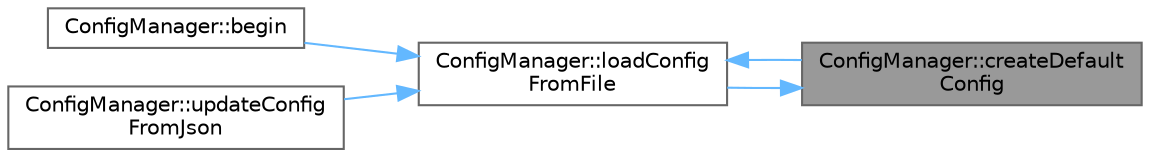 digraph "ConfigManager::createDefaultConfig"
{
 // LATEX_PDF_SIZE
  bgcolor="transparent";
  edge [fontname=Helvetica,fontsize=10,labelfontname=Helvetica,labelfontsize=10];
  node [fontname=Helvetica,fontsize=10,shape=box,height=0.2,width=0.4];
  rankdir="RL";
  Node1 [id="Node000001",label="ConfigManager::createDefault\lConfig",height=0.2,width=0.4,color="gray40", fillcolor="grey60", style="filled", fontcolor="black",tooltip=" "];
  Node1 -> Node2 [id="edge1_Node000001_Node000002",dir="back",color="steelblue1",style="solid",tooltip=" "];
  Node2 [id="Node000002",label="ConfigManager::loadConfig\lFromFile",height=0.2,width=0.4,color="grey40", fillcolor="white", style="filled",URL="$class_config_manager.html#a933da325afee9d238cb31529727490b9",tooltip=" "];
  Node2 -> Node3 [id="edge2_Node000002_Node000003",dir="back",color="steelblue1",style="solid",tooltip=" "];
  Node3 [id="Node000003",label="ConfigManager::begin",height=0.2,width=0.4,color="grey40", fillcolor="white", style="filled",URL="$class_config_manager.html#a0497343220fc493f5cf9574922508908",tooltip=" "];
  Node2 -> Node1 [id="edge3_Node000002_Node000001",dir="back",color="steelblue1",style="solid",tooltip=" "];
  Node2 -> Node4 [id="edge4_Node000002_Node000004",dir="back",color="steelblue1",style="solid",tooltip=" "];
  Node4 [id="Node000004",label="ConfigManager::updateConfig\lFromJson",height=0.2,width=0.4,color="grey40", fillcolor="white", style="filled",URL="$class_config_manager.html#abbfa7544b3ce7a29198c353ab9805e46",tooltip=" "];
}
